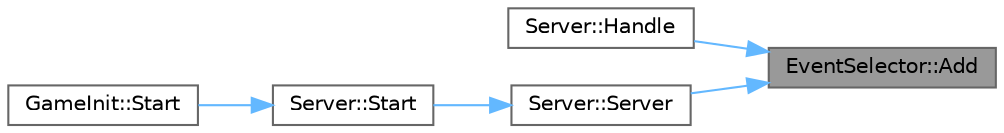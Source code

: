 digraph "EventSelector::Add"
{
 // LATEX_PDF_SIZE
  bgcolor="transparent";
  edge [fontname=Helvetica,fontsize=10,labelfontname=Helvetica,labelfontsize=10];
  node [fontname=Helvetica,fontsize=10,shape=box,height=0.2,width=0.4];
  rankdir="RL";
  Node1 [id="Node000001",label="EventSelector::Add",height=0.2,width=0.4,color="gray40", fillcolor="grey60", style="filled", fontcolor="black",tooltip="Добавляет дескриптор файла в массив."];
  Node1 -> Node2 [id="edge1_Node000001_Node000002",dir="back",color="steelblue1",style="solid",tooltip=" "];
  Node2 [id="Node000002",label="Server::Handle",height=0.2,width=0.4,color="grey40", fillcolor="white", style="filled",URL="$class_server.html#aa8a2b033575df088c0716ba949875c63",tooltip="Абстрактный метод для обработки событий."];
  Node1 -> Node3 [id="edge2_Node000001_Node000003",dir="back",color="steelblue1",style="solid",tooltip=" "];
  Node3 [id="Node000003",label="Server::Server",height=0.2,width=0.4,color="grey40", fillcolor="white", style="filled",URL="$class_server.html#a53ad1c9f97d2fd8dcf222943ee9aa40e",tooltip="Конструктор для сервера."];
  Node3 -> Node4 [id="edge3_Node000003_Node000004",dir="back",color="steelblue1",style="solid",tooltip=" "];
  Node4 [id="Node000004",label="Server::Start",height=0.2,width=0.4,color="grey40", fillcolor="white", style="filled",URL="$class_server.html#ab714f70af639732cbd139098c3154118",tooltip="Статический метод для запуска сервера."];
  Node4 -> Node5 [id="edge4_Node000004_Node000005",dir="back",color="steelblue1",style="solid",tooltip=" "];
  Node5 [id="Node000005",label="GameInit::Start",height=0.2,width=0.4,color="grey40", fillcolor="white", style="filled",URL="$class_game_init.html#a044dc9d28077555e45a12a6f6f21bb03",tooltip="Метод для старта инициализации игры."];
}
